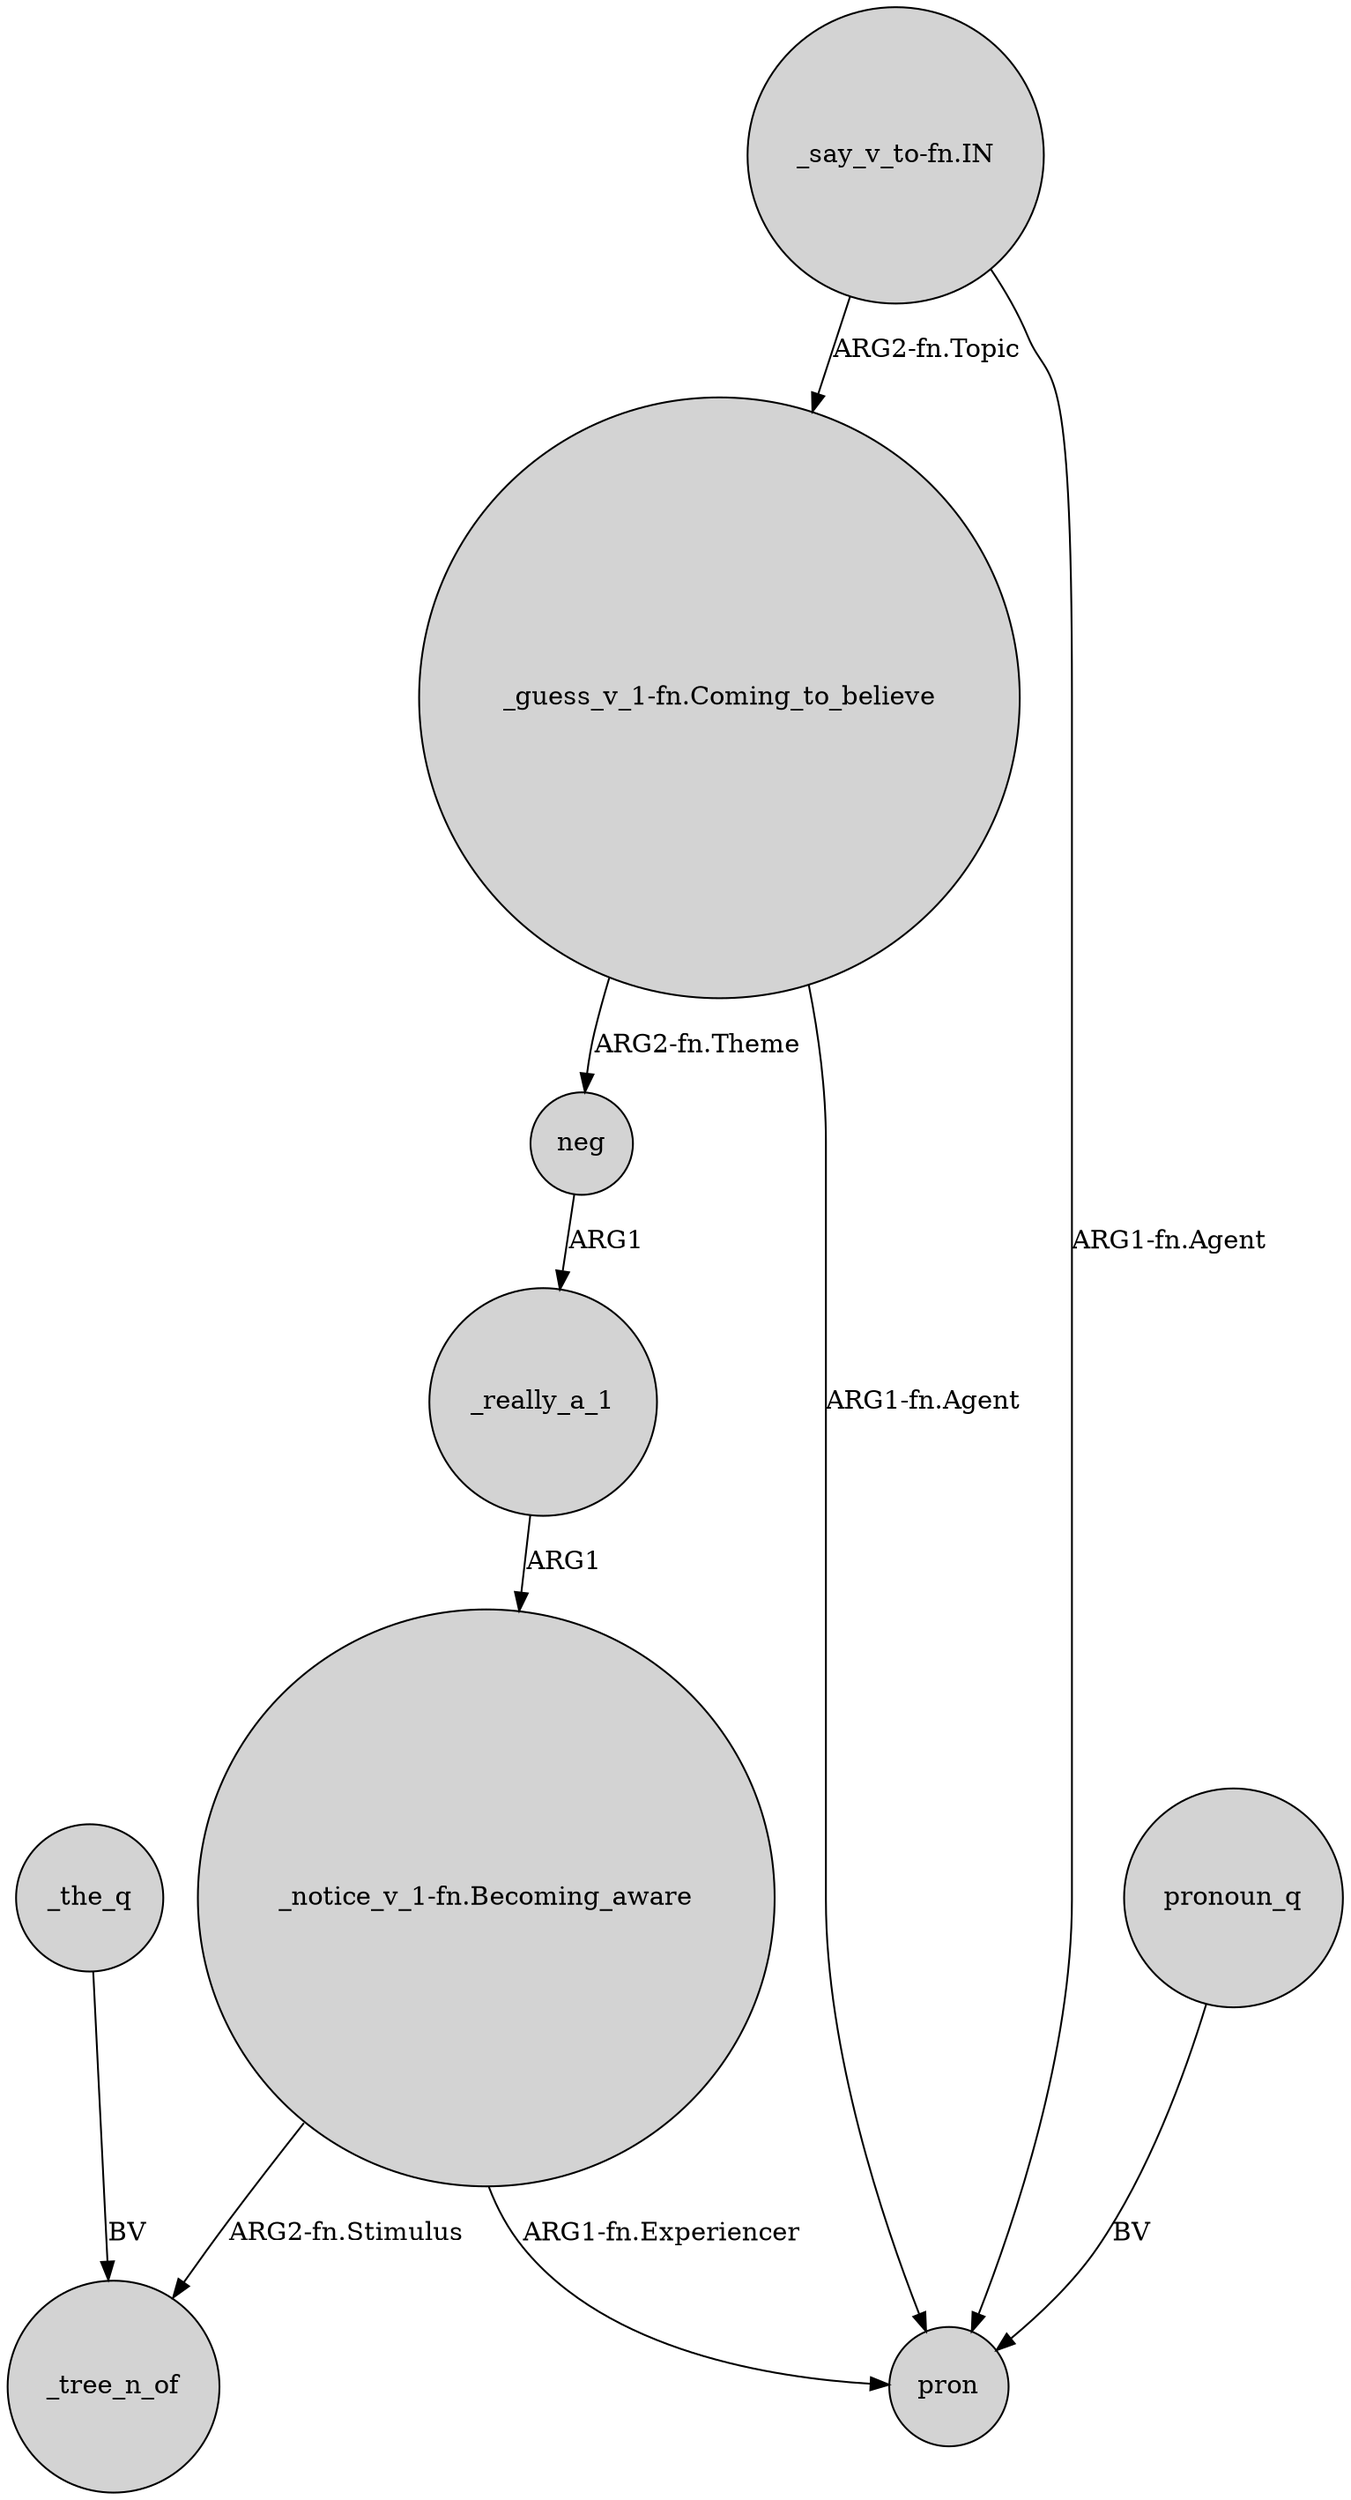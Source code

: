 digraph {
	node [shape=circle style=filled]
	"_notice_v_1-fn.Becoming_aware" -> _tree_n_of [label="ARG2-fn.Stimulus"]
	"_say_v_to-fn.IN" -> "_guess_v_1-fn.Coming_to_believe" [label="ARG2-fn.Topic"]
	"_notice_v_1-fn.Becoming_aware" -> pron [label="ARG1-fn.Experiencer"]
	neg -> _really_a_1 [label=ARG1]
	_the_q -> _tree_n_of [label=BV]
	_really_a_1 -> "_notice_v_1-fn.Becoming_aware" [label=ARG1]
	"_guess_v_1-fn.Coming_to_believe" -> neg [label="ARG2-fn.Theme"]
	"_guess_v_1-fn.Coming_to_believe" -> pron [label="ARG1-fn.Agent"]
	"_say_v_to-fn.IN" -> pron [label="ARG1-fn.Agent"]
	pronoun_q -> pron [label=BV]
}
